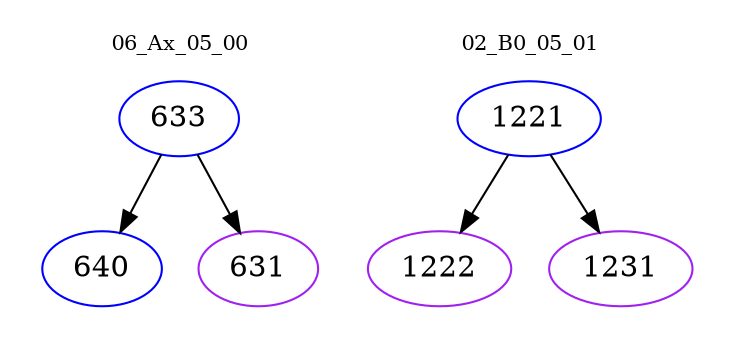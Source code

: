 digraph{
subgraph cluster_0 {
color = white
label = "06_Ax_05_00";
fontsize=10;
T0_633 [label="633", color="blue"]
T0_633 -> T0_640 [color="black"]
T0_640 [label="640", color="blue"]
T0_633 -> T0_631 [color="black"]
T0_631 [label="631", color="purple"]
}
subgraph cluster_1 {
color = white
label = "02_B0_05_01";
fontsize=10;
T1_1221 [label="1221", color="blue"]
T1_1221 -> T1_1222 [color="black"]
T1_1222 [label="1222", color="purple"]
T1_1221 -> T1_1231 [color="black"]
T1_1231 [label="1231", color="purple"]
}
}

